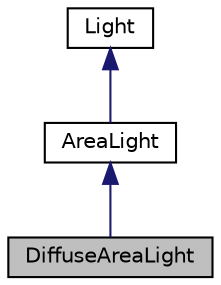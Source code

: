 digraph "DiffuseAreaLight"
{
 // LATEX_PDF_SIZE
  edge [fontname="Helvetica",fontsize="10",labelfontname="Helvetica",labelfontsize="10"];
  node [fontname="Helvetica",fontsize="10",shape="box"];
  Node1 [label="DiffuseAreaLight",height=0.2,width=0.4,color="black", fillcolor="grey75", style="filled", fontcolor="black",tooltip="Diffuse area light source."];
  Node2 -> Node1 [dir="back",color="midnightblue",fontsize="10",style="solid"];
  Node2 [label="AreaLight",height=0.2,width=0.4,color="black", fillcolor="white", style="filled",URL="$class_area_light.html",tooltip="Base class for all area light source."];
  Node3 -> Node2 [dir="back",color="midnightblue",fontsize="10",style="solid"];
  Node3 [label="Light",height=0.2,width=0.4,color="black", fillcolor="white", style="filled",URL="$class_light.html",tooltip="The base class for all light source."];
}

